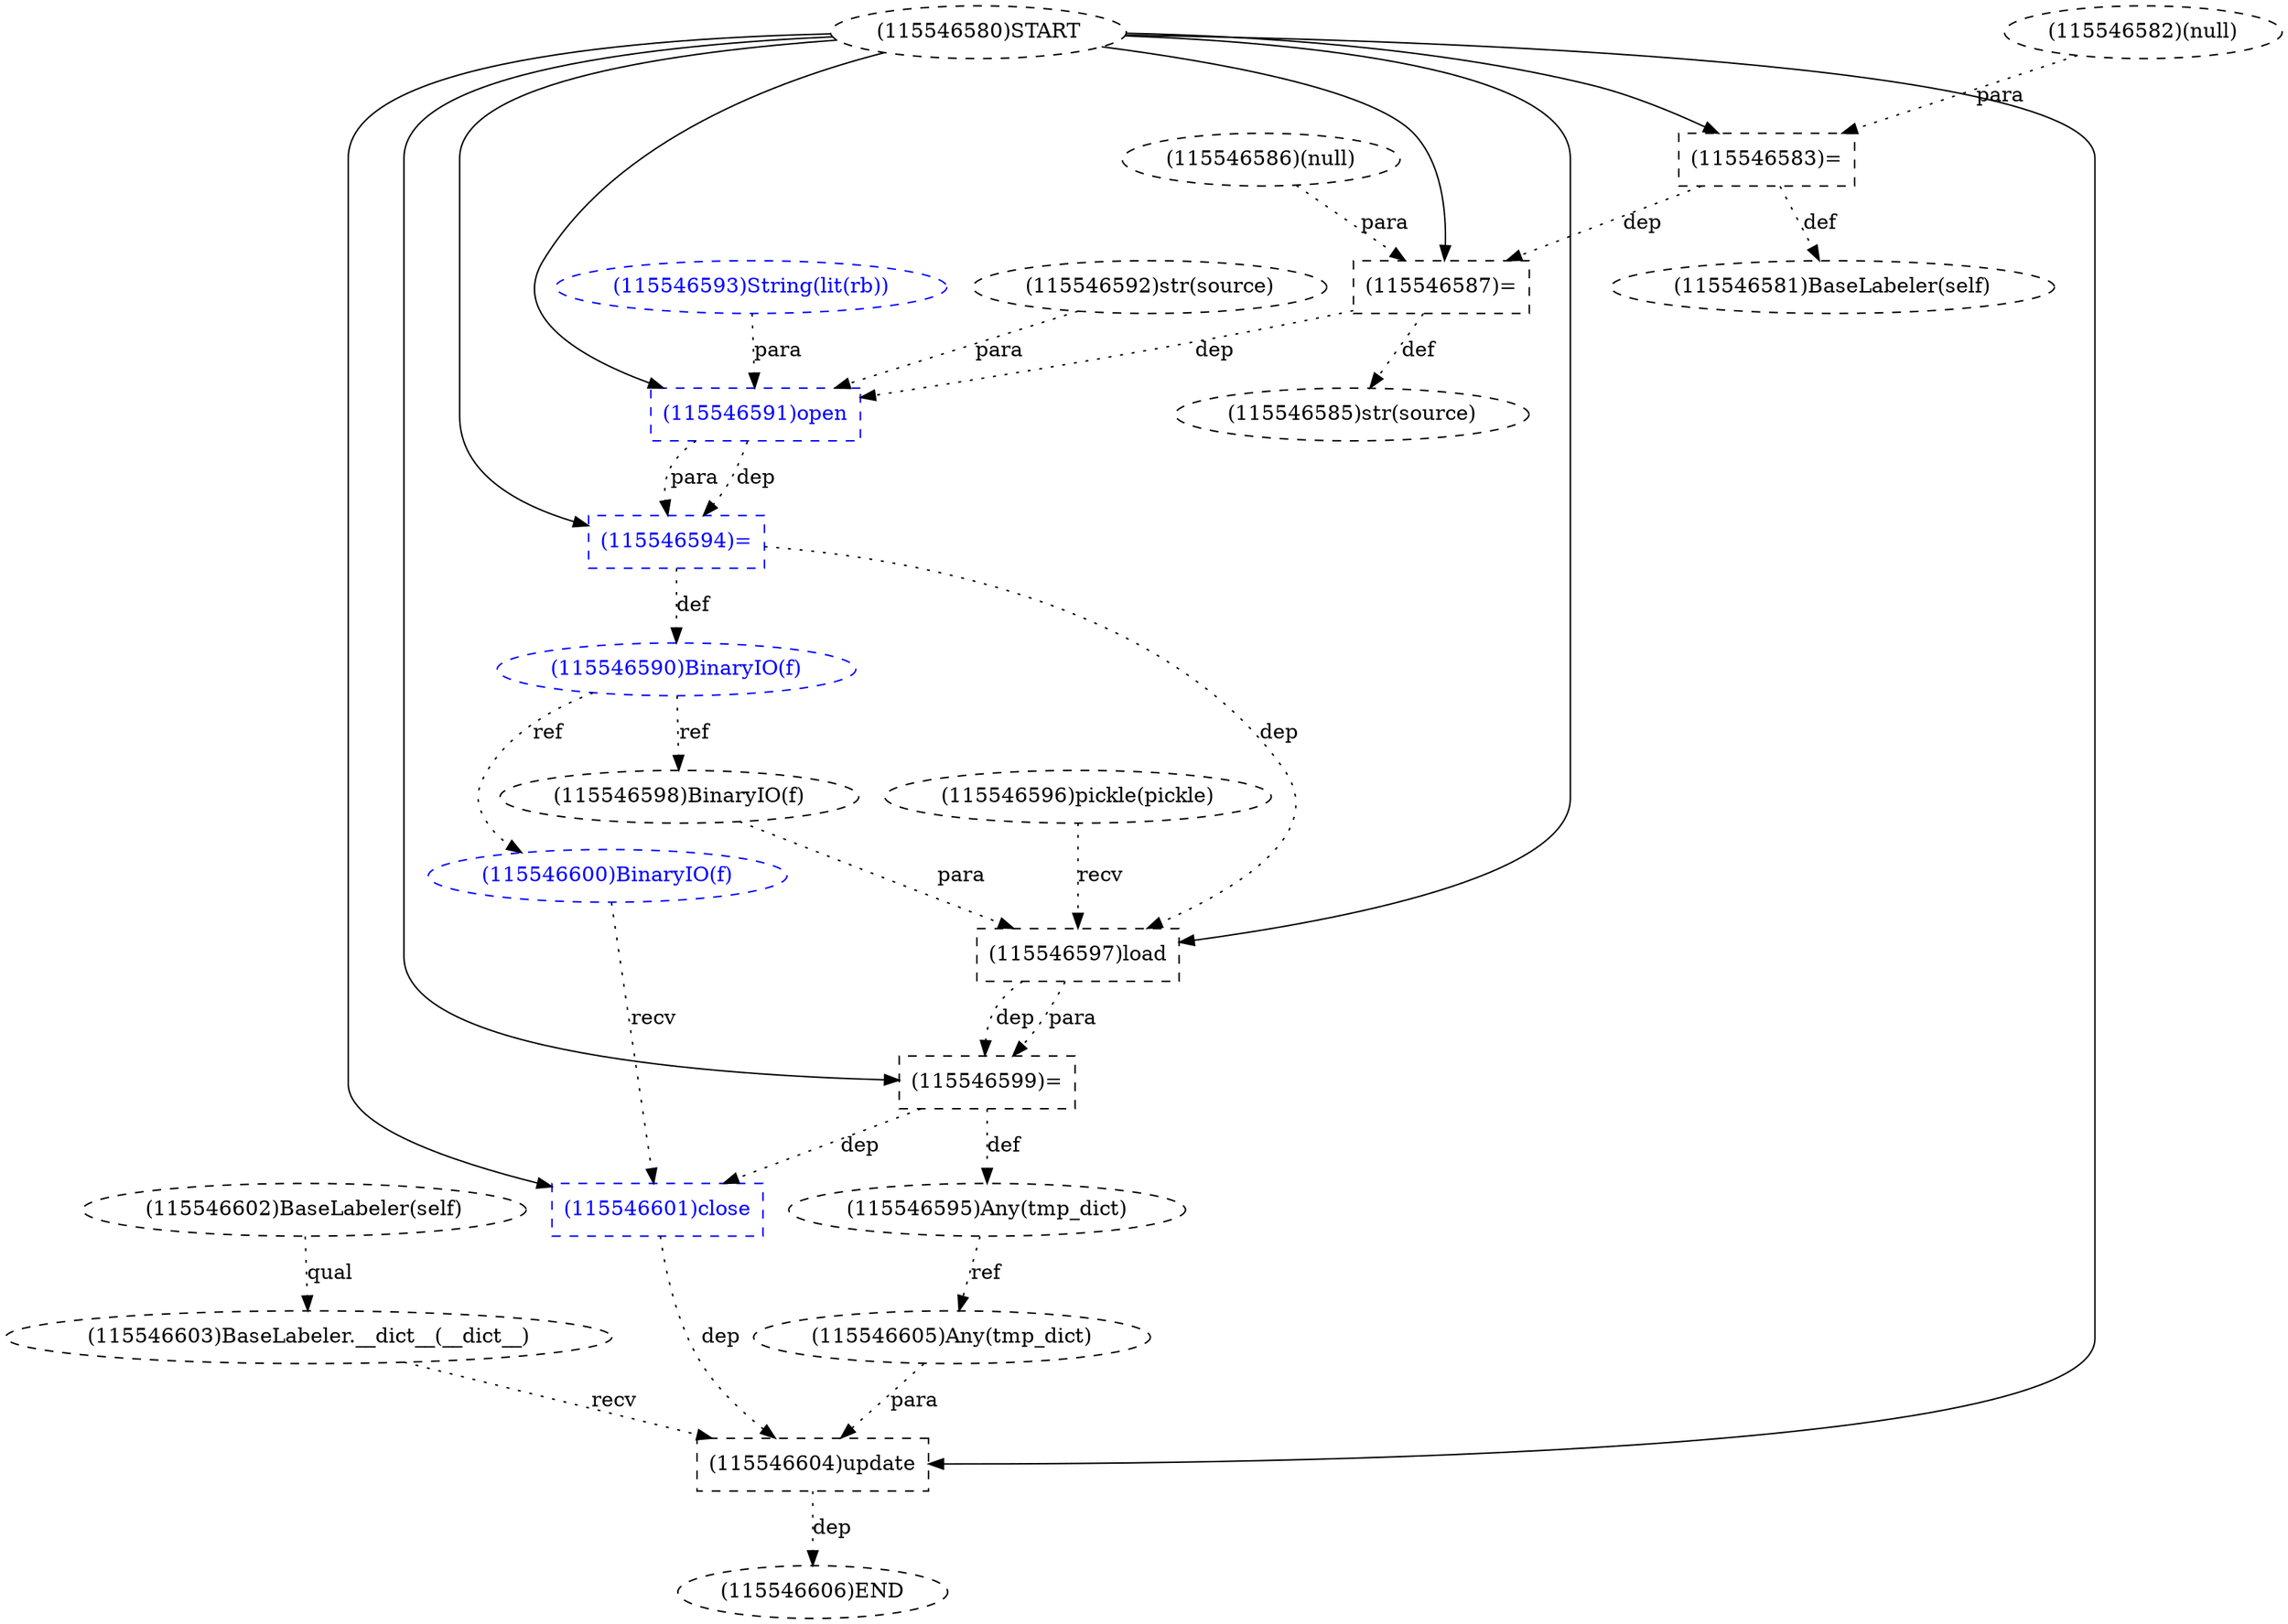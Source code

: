 digraph G {
1 [label="(115546598)BinaryIO(f)" shape=ellipse style=dashed]
2 [label="(115546600)BinaryIO(f)" shape=ellipse style=dashed color=blue fontcolor=blue]
3 [label="(115546585)str(source)" shape=ellipse style=dashed]
4 [label="(115546591)open" shape=box style=dashed color=blue fontcolor=blue]
5 [label="(115546582)(null)" shape=ellipse style=dashed]
6 [label="(115546596)pickle(pickle)" shape=ellipse style=dashed]
7 [label="(115546593)String(lit(rb))" shape=ellipse style=dashed color=blue fontcolor=blue]
8 [label="(115546603)BaseLabeler.__dict__(__dict__)" shape=ellipse style=dashed]
9 [label="(115546583)=" shape=box style=dashed]
10 [label="(115546587)=" shape=box style=dashed]
11 [label="(115546580)START" style=dashed]
12 [label="(115546594)=" shape=box style=dashed color=blue fontcolor=blue]
13 [label="(115546595)Any(tmp_dict)" shape=ellipse style=dashed]
14 [label="(115546601)close" shape=box style=dashed color=blue fontcolor=blue]
15 [label="(115546602)BaseLabeler(self)" shape=ellipse style=dashed]
16 [label="(115546586)(null)" shape=ellipse style=dashed]
17 [label="(115546599)=" shape=box style=dashed]
18 [label="(115546605)Any(tmp_dict)" shape=ellipse style=dashed]
19 [label="(115546581)BaseLabeler(self)" shape=ellipse style=dashed]
20 [label="(115546592)str(source)" shape=ellipse style=dashed]
21 [label="(115546590)BinaryIO(f)" shape=ellipse style=dashed color=blue fontcolor=blue]
22 [label="(115546606)END" style=dashed]
23 [label="(115546597)load" shape=box style=dashed]
24 [label="(115546604)update" shape=box style=dashed]
21 -> 1 [label="ref" style=dotted];
21 -> 2 [label="ref" style=dotted];
10 -> 3 [label="def" style=dotted];
11 -> 4 [label="" style=solid];
20 -> 4 [label="para" style=dotted];
7 -> 4 [label="para" style=dotted];
10 -> 4 [label="dep" style=dotted];
15 -> 8 [label="qual" style=dotted];
11 -> 9 [label="" style=solid];
5 -> 9 [label="para" style=dotted];
11 -> 10 [label="" style=solid];
16 -> 10 [label="para" style=dotted];
9 -> 10 [label="dep" style=dotted];
11 -> 12 [label="" style=solid];
4 -> 12 [label="dep" style=dotted];
4 -> 12 [label="para" style=dotted];
17 -> 13 [label="def" style=dotted];
11 -> 14 [label="" style=solid];
2 -> 14 [label="recv" style=dotted];
17 -> 14 [label="dep" style=dotted];
11 -> 17 [label="" style=solid];
23 -> 17 [label="dep" style=dotted];
23 -> 17 [label="para" style=dotted];
13 -> 18 [label="ref" style=dotted];
9 -> 19 [label="def" style=dotted];
12 -> 21 [label="def" style=dotted];
24 -> 22 [label="dep" style=dotted];
11 -> 23 [label="" style=solid];
6 -> 23 [label="recv" style=dotted];
1 -> 23 [label="para" style=dotted];
12 -> 23 [label="dep" style=dotted];
11 -> 24 [label="" style=solid];
8 -> 24 [label="recv" style=dotted];
18 -> 24 [label="para" style=dotted];
14 -> 24 [label="dep" style=dotted];
}